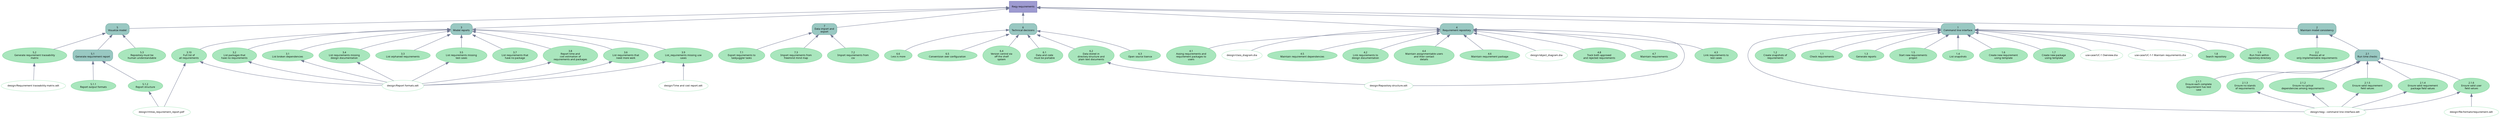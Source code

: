digraph reqy {
root="/home/oliver/Documents/projects/reqy-requirements"
aspect=2
graph [fontname=Verdana, fontsize=8]
node [fontname=Verdana, fontsize=8]
edge [fontname=Verdana, fontsize=8, color="#707792"]

"/home/oliver/Documents/projects/reqy-requirements/requirements/3_model-reports/3.2_list-packages-that-have-no-requirements.req" [label="3.2\nList packages that\nhave no requirements\n", color="#7dd396", style="filled", fillcolor="#a9e6bd"]
"/home/oliver/Documents/projects/reqy-requirements/requirements/5_visualize-model/attributes.pkg" [label="5\nVisualize model", color="#6ca59c", shape="box", style="rounded,filled", fillcolor="#99c8c2"]
"/home/oliver/Documents/projects/reqy-requirements/documents/design/reqy - command line interface.odt" [label="design/reqy - command line interface.odt", color="#a9e6bd"]
"/home/oliver/Documents/projects/reqy-requirements/requirements/1_command-line-interface/1.2_create-snapshots-of-requirements.req" [label="1.2\nCreate snapshots of\nrequirements", color="#7dd396", style="filled", fillcolor="#a9e6bd"]
"/home/oliver/Documents/projects/reqy-requirements/requirements/4_requirement-repository/4.1_assing-requirements-and-requirement-packages-to-users.req" [label="4.1\nAssing requirements and\nrequirement packages to\nusers", color="#7dd396", style="filled", fillcolor="#a9e6bd"]
"/home/oliver/Documents/projects/reqy-requirements/documents/design/class_diagram.dia" [label="design/class_diagram.dia", color="#a9e6bd"]
"/home/oliver/Documents/projects/reqy-requirements/requirements/4_requirement-repository/4.5_maintain-requirement-dependencies.req" [label="4.5\nMaintain requirement dependencies\n", color="#7dd396", style="filled", fillcolor="#a9e6bd"]
"/home/oliver/Documents/projects/reqy-requirements/documents/design/reqy - command line interface.odt" [label="design/reqy - command line interface.odt", color="#a9e6bd"]
"/home/oliver/Documents/projects/reqy-requirements/requirements/4_requirement-repository/4.2_link-requirements-to-design-documentation.req" [label="4.2\nLink requirements to\ndesign documentation", color="#7dd396", style="filled", fillcolor="#a9e6bd"]
"/home/oliver/Documents/projects/reqy-requirements/requirements/1_command-line-interface/1.1_check-requirements.req" [label="1.1\nCheck requirements", color="#7dd396", style="filled", fillcolor="#a9e6bd"]
"/home/oliver/Documents/projects/reqy-requirements/documents/design/Report formats.odt" [label="design/Report formats.odt", color="#a9e6bd"]
"/home/oliver/Documents/projects/reqy-requirements/requirements/1_command-line-interface/1.3_generate-reports.req" [label="1.3\nGenerate reports", color="#7dd396", style="filled", fillcolor="#a9e6bd"]
"/home/oliver/Documents/projects/reqy-requirements/requirements/6_technical-decisions/6.6_less-is-more.req" [label="6.6\nLess is more\n", color="#7dd396", style="filled", fillcolor="#a9e6bd"]
"/home/oliver/Documents/projects/reqy-requirements/requirements/4_requirement-repository/4.4_maintain-assignmentable-users-and-their-contact-details.req" [label="4.4\nMaintain assignmentable users\nand their contact\ndetails", color="#7dd396", style="filled", fillcolor="#a9e6bd"]
"/home/oliver/Documents/projects/reqy-requirements/requirements/4_requirement-repository/4.6_maintain-requirement-package.req" [label="4.6\nMaintain requirement package\n", color="#7dd396", style="filled", fillcolor="#a9e6bd"]
"/home/oliver/Documents/projects/reqy-requirements/requirements/3_model-reports/3.10_full-list-of-all-requirements.req" [label="3.10\nFull list of\nall requirements", color="#7dd396", style="filled", fillcolor="#a9e6bd"]
"/home/oliver/Documents/projects/reqy-requirements/requirements/1_command-line-interface/1.5_start-new-requirements-project.req" [label="1.5\nStart new requirements\nproject", color="#7dd396", style="filled", fillcolor="#a9e6bd"]
"/home/oliver/Documents/projects/reqy-requirements/requirements/1_command-line-interface/1.4_list-snapshots.req" [label="1.4\nList snapshots", color="#7dd396", style="filled", fillcolor="#a9e6bd"]
"/home/oliver/Documents/projects/reqy-requirements/documents/design/file-formats/requirement.odt" [label="design/file-formats/requirement.odt", color="#a9e6bd"]
"/home/oliver/Documents/projects/reqy-requirements/requirements/1_command-line-interface/1.6_create-new-requirement-using-template.req" [label="1.6\nCreate new requirement\nusing template", color="#7dd396", style="filled", fillcolor="#a9e6bd"]
"/home/oliver/Documents/projects/reqy-requirements/documents/design/object_diagram.dia" [label="design/object_diagram.dia", color="#a9e6bd"]
"/home/oliver/Documents/projects/reqy-requirements/documents/design/Report formats.odt" [label="design/Report formats.odt", color="#a9e6bd"]
"/home/oliver/Documents/projects/reqy-requirements/documents/design/Report formats.odt" [label="design/Report formats.odt", color="#a9e6bd"]
"/home/oliver/Documents/projects/reqy-requirements/requirements/1_command-line-interface/1.7_create-new-package-using-template.req" [label="1.7\nCreate new package\nusing template", color="#7dd396", style="filled", fillcolor="#a9e6bd"]
"/home/oliver/Documents/projects/reqy-requirements/documents/design/Report formats.odt" [label="design/Report formats.odt", color="#a9e6bd"]
"/home/oliver/Documents/projects/reqy-requirements/documents/use-case/UC-1 Overview.dia" [label="use-case/UC-1 Overview.dia", color="#a9e6bd"]
"/home/oliver/Documents/projects/reqy-requirements/documents/use-case/UC-1-1 Maintain requirements.dia" [label="use-case/UC-1-1 Maintain requirements.dia", color="#a9e6bd"]
"/home/oliver/Documents/projects/reqy-requirements/requirements/5_visualize-model/5.2_generate-requirement-traceability-matrix.req" [label="5.2\nGenerate requirement traceability\nmatrix", color="#7dd396", style="filled", fillcolor="#a9e6bd"]
"/home/oliver/Documents/projects/reqy-requirements/requirements/3_model-reports/3.1_list-broken-dependencies.req" [label="3.1\nList broken dependencies\n", color="#7dd396", style="filled", fillcolor="#a9e6bd"]
"/home/oliver/Documents/projects/reqy-requirements/requirements/2_maintain-model-consistency/2.2_process-all-or-only-implementable-requirements.req" [label="2.2\nProcess all or\nonly implementable requirements\n", color="#7dd396", style="filled", fillcolor="#a9e6bd"]
"/home/oliver/Documents/projects/reqy-requirements/requirements/5_visualize-model/5.1_generate-requirement-report/attributes.pkg" [label="5.1\nGenerate requirement report\n", color="#6ca59c", shape="box", style="rounded,filled", fillcolor="#99c8c2"]
"/home/oliver/Documents/projects/reqy-requirements/requirements/1_command-line-interface/1.8_search-repository.req" [label="1.8\nSearch repository", color="#7dd396", style="filled", fillcolor="#a9e6bd"]
"/home/oliver/Documents/projects/reqy-requirements/requirements/2_maintain-model-consistency/2.1_run-time-checks/2.1.1_ensure-each-complete-requirement-has-test-case.req" [label="2.1.1\nEnsure each complete\nrequirement has test\ncase", color="#7dd396", style="filled", fillcolor="#a9e6bd"]
"/home/oliver/Documents/projects/reqy-requirements/documents/design/Report formats.odt" [label="design/Report formats.odt", color="#a9e6bd"]
"/home/oliver/Documents/projects/reqy-requirements/requirements/2_maintain-model-consistency/2.1_run-time-checks/2.1.3_ensure-no-islands-of-requirements.req" [label="2.1.3\nEnsure no islands\nof requirements", color="#7dd396", style="filled", fillcolor="#a9e6bd"]
"/home/oliver/Documents/projects/reqy-requirements/requirements/1_command-line-interface/1.9_run-from-within-repository-directory.req" [label="1.9\nRun from within\nrepository directory", color="#7dd396", style="filled", fillcolor="#a9e6bd"]
"/home/oliver/Documents/projects/reqy-requirements/requirements/6_technical-decisions/6.5_conventsion-over-configuration.req" [label="6.5\nConventsion over configuration\n", color="#7dd396", style="filled", fillcolor="#a9e6bd"]
"/home/oliver/Documents/projects/reqy-requirements/requirements/3_model-reports/3.4_list-requirements-missing-design-documentation.req" [label="3.4\nList requirements missing\ndesign documentation", color="#7dd396", style="filled", fillcolor="#a9e6bd"]
"/home/oliver/Documents/projects/reqy-requirements/requirements/3_model-reports/attributes.pkg" [label="3\nModel reports", color="#6ca59c", shape="box", style="rounded,filled", fillcolor="#99c8c2"]
"/home/oliver/Documents/projects/reqy-requirements/documents/design/rmtoo_requirement_report.pdf" [label="design/rmtoo_requirement_report.pdf", color="#a9e6bd"]
"/home/oliver/Documents/projects/reqy-requirements/requirements/3_model-reports/3.3_list-orphaned-requirements.req" [label="3.3\nList orphaned requirements\n", color="#7dd396", style="filled", fillcolor="#a9e6bd"]
"/home/oliver/Documents/projects/reqy-requirements/requirements/6_technical-decisions/6.4_version-control-via-off-the-shelf-system.req" [label="6.4\nVersion control via\noff the shelf\nsystem", color="#7dd396", style="filled", fillcolor="#a9e6bd"]
"/home/oliver/Documents/projects/reqy-requirements/requirements/4_requirement-repository/4.8_track-both-approved-and-rejected-requirements.req" [label="4.8\nTrack both approved\nand rejected requirements\n", color="#7dd396", style="filled", fillcolor="#a9e6bd"]
"/home/oliver/Documents/projects/reqy-requirements/documents/design/Report formats.odt" [label="design/Report formats.odt", color="#a9e6bd"]
"/home/oliver/Documents/projects/reqy-requirements/requirements/6_technical-decisions/6.1_data-and-code-must-be-portable.req" [label="6.1\nData and code\nmust be portable\n", color="#7dd396", style="filled", fillcolor="#a9e6bd"]
"/home/oliver/Documents/projects/reqy-requirements/requirements/2_maintain-model-consistency/2.1_run-time-checks/attributes.pkg" [label="2.1\nRun time checks\n", color="#6ca59c", shape="box", style="rounded,filled", fillcolor="#99c8c2"]
"/home/oliver/Documents/projects/reqy-requirements/requirements/7_data-import-and-export/attributes.pkg" [label="7\nData import and\nexport", color="#6ca59c", shape="box", style="rounded,filled", fillcolor="#99c8c2"]
"/home/oliver/Documents/projects/reqy-requirements/requirements/7_data-import-and-export/7.1_export-requirements-to-taskjuggler-tasks.req" [label="7.1\nExport requirements to\ntaskjuggler tasks", color="#7dd396", style="filled", fillcolor="#a9e6bd"]
"/home/oliver/Documents/projects/reqy-requirements/requirements/2_maintain-model-consistency/2.1_run-time-checks/2.1.2_ensure-no-cyclical-dependencies-among-requirements.req" [label="2.1.2\nEnsure no cyclical\ndependencies among requirements\n", color="#7dd396", style="filled", fillcolor="#a9e6bd"]
"/home/oliver/Documents/projects/reqy-requirements/documents/design/reqy - command line interface.odt" [label="design/reqy - command line interface.odt", color="#a9e6bd"]
"/home/oliver/Documents/projects/reqy-requirements" [label="Reqy requirements", shape="box", color="#716eb1", style="filled", fillcolor="#9e9bd1"]
"/home/oliver/Documents/projects/reqy-requirements/requirements/3_model-reports/3.5_list-requirements-missing-test-cases.req" [label="3.5\nList requirements missing\ntest cases", color="#7dd396", style="filled", fillcolor="#a9e6bd"]
"/home/oliver/Documents/projects/reqy-requirements/requirements/2_maintain-model-consistency/2.1_run-time-checks/2.1.5_ensure-valid-requirement-field-values.req" [label="2.1.5\nEnsure valid requirement\nfield values", color="#7dd396", style="filled", fillcolor="#a9e6bd"]
"/home/oliver/Documents/projects/reqy-requirements/requirements/6_technical-decisions/6.2_data-stored-in-directory-structure-and-plain-text-documents.req" [label="6.2\nData stored in\ndirectory structure and\nplain text documents\n", color="#7dd396", style="filled", fillcolor="#a9e6bd"]
"/home/oliver/Documents/projects/reqy-requirements/documents/design/rmtoo_requirement_report.pdf" [label="design/rmtoo_requirement_report.pdf", color="#a9e6bd"]
"/home/oliver/Documents/projects/reqy-requirements/requirements/5_visualize-model/5.1_generate-requirement-report/5.1.1_report-output-formats.req" [label="5.1.1\nReport output formats\n", color="#7dd396", style="filled", fillcolor="#a9e6bd"]
"/home/oliver/Documents/projects/reqy-requirements/requirements/7_data-import-and-export/7.3_import-requirements-from-freemind-mind-map.req" [label="7.3\nImport requirements from\nfreemind mind map\n", color="#7dd396", style="filled", fillcolor="#a9e6bd"]
"/home/oliver/Documents/projects/reqy-requirements/requirements/3_model-reports/3.7_list-requirements-that-have-no-package.req" [label="3.7\nList requirements that\nhave no package\n", color="#7dd396", style="filled", fillcolor="#a9e6bd"]
"/home/oliver/Documents/projects/reqy-requirements/requirements/4_requirement-repository/4.7_maintain-requirements.req" [label="4.7\nMaintain requirements", color="#7dd396", style="filled", fillcolor="#a9e6bd"]
"/home/oliver/Documents/projects/reqy-requirements/requirements/6_technical-decisions/attributes.pkg" [label="6\nTechnical decisions", color="#6ca59c", shape="box", style="rounded,filled", fillcolor="#99c8c2"]
"/home/oliver/Documents/projects/reqy-requirements/requirements/3_model-reports/3.8_report-time-and-cost-estimation-of-requirements-and-packages.req" [label="3.8\nReport time and\ncost estimation of\nrequirements and packages\n", color="#7dd396", style="filled", fillcolor="#a9e6bd"]
"/home/oliver/Documents/projects/reqy-requirements/requirements/3_model-reports/3.6_list-requirements-that-need-more-work.req" [label="3.6\nList requirements that\nneed more work\n", color="#7dd396", style="filled", fillcolor="#a9e6bd"]
"/home/oliver/Documents/projects/reqy-requirements/documents/design/Repository structure.odt" [label="design/Repository structure.odt", color="#a9e6bd"]
"/home/oliver/Documents/projects/reqy-requirements/requirements/5_visualize-model/5.3_repository-must-be-human-understandable.req" [label="5.3\nRepository must be\nhuman understandable", color="#7dd396", style="filled", fillcolor="#a9e6bd"]
"/home/oliver/Documents/projects/reqy-requirements/requirements/2_maintain-model-consistency/2.1_run-time-checks/2.1.6_ensure-valid-user-field-values.req" [label="2.1.6\nEnsure valid user\nfield values", color="#7dd396", style="filled", fillcolor="#a9e6bd"]
"/home/oliver/Documents/projects/reqy-requirements/requirements/3_model-reports/3.9_list_requirements-missing-use-cases.req" [label="3.9\nList_requirements missing use\ncases", color="#7dd396", style="filled", fillcolor="#a9e6bd"]
"/home/oliver/Documents/projects/reqy-requirements/documents/design/reqy - command line interface.odt" [label="design/reqy - command line interface.odt", color="#a9e6bd"]
"/home/oliver/Documents/projects/reqy-requirements/requirements/4_requirement-repository/4.3_link-requirements-to-test-cases.req" [label="4.3\nLink requirements to\ntest cases", color="#7dd396", style="filled", fillcolor="#a9e6bd"]
"/home/oliver/Documents/projects/reqy-requirements/requirements/4_requirement-repository/attributes.pkg" [label="4\nRequirement repository", color="#6ca59c", shape="box", style="rounded,filled", fillcolor="#99c8c2"]
"/home/oliver/Documents/projects/reqy-requirements/requirements/7_data-import-and-export/7.2_import-requirements-from-csv.req" [label="7.2\nImport requirements from\ncsv", color="#7dd396", style="filled", fillcolor="#a9e6bd"]
"/home/oliver/Documents/projects/reqy-requirements/requirements/2_maintain-model-consistency/2.1_run-time-checks/2.1.4_ensure-valid-requirement-package-field-values.req" [label="2.1.4\nEnsure valid requirement\npackage field values\n", color="#7dd396", style="filled", fillcolor="#a9e6bd"]
"/home/oliver/Documents/projects/reqy-requirements/documents/design/Requirement traceability matrix.odt" [label="design/Requirement traceability matrix.odt", color="#a9e6bd"]
"/home/oliver/Documents/projects/reqy-requirements/documents/design/Report formats.odt" [label="design/Report formats.odt", color="#a9e6bd"]
"/home/oliver/Documents/projects/reqy-requirements/documents/design/Time and cost report.odt" [label="design/Time and cost report.odt", color="#a9e6bd"]
"/home/oliver/Documents/projects/reqy-requirements/requirements/5_visualize-model/5.1_generate-requirement-report/5.1.2_report-structure.req" [label="5.1.2\nReport structure", color="#7dd396", style="filled", fillcolor="#a9e6bd"]
"/home/oliver/Documents/projects/reqy-requirements/documents/design/reqy - command line interface.odt" [label="design/reqy - command line interface.odt", color="#a9e6bd"]
"/home/oliver/Documents/projects/reqy-requirements/requirements/1_command-line-interface/attributes.pkg" [label="1\nCommand line interface\n", color="#6ca59c", shape="box", style="rounded,filled", fillcolor="#99c8c2"]
"/home/oliver/Documents/projects/reqy-requirements/documents/design/reqy - command line interface.odt" [label="design/reqy - command line interface.odt", color="#a9e6bd"]
"/home/oliver/Documents/projects/reqy-requirements/requirements/2_maintain-model-consistency/attributes.pkg" [label="2\nMaintain model consistency\n", color="#6ca59c", shape="box", style="rounded,filled", fillcolor="#99c8c2"]
"/home/oliver/Documents/projects/reqy-requirements/requirements/6_technical-decisions/6.3_open-source-lisence.req" [label="6.3\nOpen source lisence\n", color="#7dd396", style="filled", fillcolor="#a9e6bd"]
"/home/oliver/Documents/projects/reqy-requirements/documents/design/Report formats.odt" [label="design/Report formats.odt", color="#a9e6bd"]
"/home/oliver/Documents/projects/reqy-requirements/documents/design/Repository structure.odt" [label="design/Repository structure.odt", color="#a9e6bd"]

"/home/oliver/Documents/projects/reqy-requirements"->"/home/oliver/Documents/projects/reqy-requirements/requirements/1_command-line-interface/attributes.pkg" [dir="back"]
"/home/oliver/Documents/projects/reqy-requirements/requirements/1_command-line-interface/attributes.pkg"->"/home/oliver/Documents/projects/reqy-requirements/documents/design/reqy - command line interface.odt" [dir="back"]
"/home/oliver/Documents/projects/reqy-requirements/requirements/1_command-line-interface/attributes.pkg"->"/home/oliver/Documents/projects/reqy-requirements/documents/use-case/UC-1 Overview.dia" [dir="back"]
"/home/oliver/Documents/projects/reqy-requirements/requirements/1_command-line-interface/attributes.pkg"->"/home/oliver/Documents/projects/reqy-requirements/documents/use-case/UC-1-1 Maintain requirements.dia" [dir="back"]
"/home/oliver/Documents/projects/reqy-requirements/requirements/1_command-line-interface/attributes.pkg"->"/home/oliver/Documents/projects/reqy-requirements/requirements/1_command-line-interface/1.1_check-requirements.req" [dir="back"]
"/home/oliver/Documents/projects/reqy-requirements/requirements/1_command-line-interface/attributes.pkg"->"/home/oliver/Documents/projects/reqy-requirements/requirements/1_command-line-interface/1.2_create-snapshots-of-requirements.req" [dir="back"]
"/home/oliver/Documents/projects/reqy-requirements/requirements/1_command-line-interface/attributes.pkg"->"/home/oliver/Documents/projects/reqy-requirements/requirements/1_command-line-interface/1.3_generate-reports.req" [dir="back"]
"/home/oliver/Documents/projects/reqy-requirements/requirements/1_command-line-interface/attributes.pkg"->"/home/oliver/Documents/projects/reqy-requirements/requirements/1_command-line-interface/1.4_list-snapshots.req" [dir="back"]
"/home/oliver/Documents/projects/reqy-requirements/requirements/1_command-line-interface/attributes.pkg"->"/home/oliver/Documents/projects/reqy-requirements/requirements/1_command-line-interface/1.5_start-new-requirements-project.req" [dir="back"]
"/home/oliver/Documents/projects/reqy-requirements/requirements/1_command-line-interface/attributes.pkg"->"/home/oliver/Documents/projects/reqy-requirements/requirements/1_command-line-interface/1.6_create-new-requirement-using-template.req" [dir="back"]
"/home/oliver/Documents/projects/reqy-requirements/requirements/1_command-line-interface/attributes.pkg"->"/home/oliver/Documents/projects/reqy-requirements/requirements/1_command-line-interface/1.7_create-new-package-using-template.req" [dir="back"]
"/home/oliver/Documents/projects/reqy-requirements/requirements/1_command-line-interface/attributes.pkg"->"/home/oliver/Documents/projects/reqy-requirements/requirements/1_command-line-interface/1.8_search-repository.req" [dir="back"]
"/home/oliver/Documents/projects/reqy-requirements/requirements/1_command-line-interface/attributes.pkg"->"/home/oliver/Documents/projects/reqy-requirements/requirements/1_command-line-interface/1.9_run-from-within-repository-directory.req" [dir="back"]
"/home/oliver/Documents/projects/reqy-requirements"->"/home/oliver/Documents/projects/reqy-requirements/requirements/2_maintain-model-consistency/attributes.pkg" [dir="back"]
"/home/oliver/Documents/projects/reqy-requirements/requirements/2_maintain-model-consistency/attributes.pkg"->"/home/oliver/Documents/projects/reqy-requirements/requirements/2_maintain-model-consistency/2.1_run-time-checks/attributes.pkg" [dir="back"]
"/home/oliver/Documents/projects/reqy-requirements/requirements/2_maintain-model-consistency/2.1_run-time-checks/attributes.pkg"->"/home/oliver/Documents/projects/reqy-requirements/requirements/2_maintain-model-consistency/2.1_run-time-checks/2.1.1_ensure-each-complete-requirement-has-test-case.req" [dir="back"]
"/home/oliver/Documents/projects/reqy-requirements/requirements/2_maintain-model-consistency/2.1_run-time-checks/attributes.pkg"->"/home/oliver/Documents/projects/reqy-requirements/requirements/2_maintain-model-consistency/2.1_run-time-checks/2.1.2_ensure-no-cyclical-dependencies-among-requirements.req" [dir="back"]
"/home/oliver/Documents/projects/reqy-requirements/requirements/2_maintain-model-consistency/2.1_run-time-checks/2.1.2_ensure-no-cyclical-dependencies-among-requirements.req"->"/home/oliver/Documents/projects/reqy-requirements/documents/design/reqy - command line interface.odt" [dir="back"]
"/home/oliver/Documents/projects/reqy-requirements/requirements/2_maintain-model-consistency/2.1_run-time-checks/attributes.pkg"->"/home/oliver/Documents/projects/reqy-requirements/requirements/2_maintain-model-consistency/2.1_run-time-checks/2.1.3_ensure-no-islands-of-requirements.req" [dir="back"]
"/home/oliver/Documents/projects/reqy-requirements/requirements/2_maintain-model-consistency/2.1_run-time-checks/2.1.3_ensure-no-islands-of-requirements.req"->"/home/oliver/Documents/projects/reqy-requirements/documents/design/reqy - command line interface.odt" [dir="back"]
"/home/oliver/Documents/projects/reqy-requirements/requirements/2_maintain-model-consistency/2.1_run-time-checks/attributes.pkg"->"/home/oliver/Documents/projects/reqy-requirements/requirements/2_maintain-model-consistency/2.1_run-time-checks/2.1.4_ensure-valid-requirement-package-field-values.req" [dir="back"]
"/home/oliver/Documents/projects/reqy-requirements/requirements/2_maintain-model-consistency/2.1_run-time-checks/2.1.4_ensure-valid-requirement-package-field-values.req"->"/home/oliver/Documents/projects/reqy-requirements/documents/design/reqy - command line interface.odt" [dir="back"]
"/home/oliver/Documents/projects/reqy-requirements/requirements/2_maintain-model-consistency/2.1_run-time-checks/attributes.pkg"->"/home/oliver/Documents/projects/reqy-requirements/requirements/2_maintain-model-consistency/2.1_run-time-checks/2.1.5_ensure-valid-requirement-field-values.req" [dir="back"]
"/home/oliver/Documents/projects/reqy-requirements/requirements/2_maintain-model-consistency/2.1_run-time-checks/2.1.5_ensure-valid-requirement-field-values.req"->"/home/oliver/Documents/projects/reqy-requirements/documents/design/reqy - command line interface.odt" [dir="back"]
"/home/oliver/Documents/projects/reqy-requirements/requirements/2_maintain-model-consistency/2.1_run-time-checks/attributes.pkg"->"/home/oliver/Documents/projects/reqy-requirements/requirements/2_maintain-model-consistency/2.1_run-time-checks/2.1.6_ensure-valid-user-field-values.req" [dir="back"]
"/home/oliver/Documents/projects/reqy-requirements/requirements/2_maintain-model-consistency/2.1_run-time-checks/2.1.6_ensure-valid-user-field-values.req"->"/home/oliver/Documents/projects/reqy-requirements/documents/design/reqy - command line interface.odt" [dir="back"]
"/home/oliver/Documents/projects/reqy-requirements/requirements/2_maintain-model-consistency/2.1_run-time-checks/2.1.6_ensure-valid-user-field-values.req"->"/home/oliver/Documents/projects/reqy-requirements/documents/design/file-formats/requirement.odt" [dir="back"]
"/home/oliver/Documents/projects/reqy-requirements/requirements/2_maintain-model-consistency/attributes.pkg"->"/home/oliver/Documents/projects/reqy-requirements/requirements/2_maintain-model-consistency/2.2_process-all-or-only-implementable-requirements.req" [dir="back"]
"/home/oliver/Documents/projects/reqy-requirements"->"/home/oliver/Documents/projects/reqy-requirements/requirements/3_model-reports/attributes.pkg" [dir="back"]
"/home/oliver/Documents/projects/reqy-requirements/requirements/3_model-reports/attributes.pkg"->"/home/oliver/Documents/projects/reqy-requirements/requirements/3_model-reports/3.10_full-list-of-all-requirements.req" [dir="back"]
"/home/oliver/Documents/projects/reqy-requirements/requirements/3_model-reports/3.10_full-list-of-all-requirements.req"->"/home/oliver/Documents/projects/reqy-requirements/documents/design/Report formats.odt" [dir="back"]
"/home/oliver/Documents/projects/reqy-requirements/requirements/3_model-reports/3.10_full-list-of-all-requirements.req"->"/home/oliver/Documents/projects/reqy-requirements/documents/design/rmtoo_requirement_report.pdf" [dir="back"]
"/home/oliver/Documents/projects/reqy-requirements/requirements/3_model-reports/attributes.pkg"->"/home/oliver/Documents/projects/reqy-requirements/requirements/3_model-reports/3.1_list-broken-dependencies.req" [dir="back"]
"/home/oliver/Documents/projects/reqy-requirements/requirements/3_model-reports/3.1_list-broken-dependencies.req"->"/home/oliver/Documents/projects/reqy-requirements/documents/design/Report formats.odt" [dir="back"]
"/home/oliver/Documents/projects/reqy-requirements/requirements/3_model-reports/attributes.pkg"->"/home/oliver/Documents/projects/reqy-requirements/requirements/3_model-reports/3.2_list-packages-that-have-no-requirements.req" [dir="back"]
"/home/oliver/Documents/projects/reqy-requirements/requirements/3_model-reports/3.2_list-packages-that-have-no-requirements.req"->"/home/oliver/Documents/projects/reqy-requirements/documents/design/Report formats.odt" [dir="back"]
"/home/oliver/Documents/projects/reqy-requirements/requirements/3_model-reports/attributes.pkg"->"/home/oliver/Documents/projects/reqy-requirements/requirements/3_model-reports/3.3_list-orphaned-requirements.req" [dir="back"]
"/home/oliver/Documents/projects/reqy-requirements/requirements/3_model-reports/attributes.pkg"->"/home/oliver/Documents/projects/reqy-requirements/requirements/3_model-reports/3.4_list-requirements-missing-design-documentation.req" [dir="back"]
"/home/oliver/Documents/projects/reqy-requirements/requirements/3_model-reports/3.4_list-requirements-missing-design-documentation.req"->"/home/oliver/Documents/projects/reqy-requirements/documents/design/Report formats.odt" [dir="back"]
"/home/oliver/Documents/projects/reqy-requirements/requirements/3_model-reports/attributes.pkg"->"/home/oliver/Documents/projects/reqy-requirements/requirements/3_model-reports/3.5_list-requirements-missing-test-cases.req" [dir="back"]
"/home/oliver/Documents/projects/reqy-requirements/requirements/3_model-reports/3.5_list-requirements-missing-test-cases.req"->"/home/oliver/Documents/projects/reqy-requirements/documents/design/Report formats.odt" [dir="back"]
"/home/oliver/Documents/projects/reqy-requirements/requirements/3_model-reports/attributes.pkg"->"/home/oliver/Documents/projects/reqy-requirements/requirements/3_model-reports/3.6_list-requirements-that-need-more-work.req" [dir="back"]
"/home/oliver/Documents/projects/reqy-requirements/requirements/3_model-reports/3.6_list-requirements-that-need-more-work.req"->"/home/oliver/Documents/projects/reqy-requirements/documents/design/Report formats.odt" [dir="back"]
"/home/oliver/Documents/projects/reqy-requirements/requirements/3_model-reports/attributes.pkg"->"/home/oliver/Documents/projects/reqy-requirements/requirements/3_model-reports/3.7_list-requirements-that-have-no-package.req" [dir="back"]
"/home/oliver/Documents/projects/reqy-requirements/requirements/3_model-reports/attributes.pkg"->"/home/oliver/Documents/projects/reqy-requirements/requirements/3_model-reports/3.8_report-time-and-cost-estimation-of-requirements-and-packages.req" [dir="back"]
"/home/oliver/Documents/projects/reqy-requirements/requirements/3_model-reports/3.8_report-time-and-cost-estimation-of-requirements-and-packages.req"->"/home/oliver/Documents/projects/reqy-requirements/documents/design/Report formats.odt" [dir="back"]
"/home/oliver/Documents/projects/reqy-requirements/requirements/3_model-reports/attributes.pkg"->"/home/oliver/Documents/projects/reqy-requirements/requirements/3_model-reports/3.9_list_requirements-missing-use-cases.req" [dir="back"]
"/home/oliver/Documents/projects/reqy-requirements/requirements/3_model-reports/3.9_list_requirements-missing-use-cases.req"->"/home/oliver/Documents/projects/reqy-requirements/documents/design/Report formats.odt" [dir="back"]
"/home/oliver/Documents/projects/reqy-requirements/requirements/3_model-reports/3.9_list_requirements-missing-use-cases.req"->"/home/oliver/Documents/projects/reqy-requirements/documents/design/Time and cost report.odt" [dir="back"]
"/home/oliver/Documents/projects/reqy-requirements"->"/home/oliver/Documents/projects/reqy-requirements/requirements/4_requirement-repository/attributes.pkg" [dir="back"]
"/home/oliver/Documents/projects/reqy-requirements/requirements/4_requirement-repository/attributes.pkg"->"/home/oliver/Documents/projects/reqy-requirements/documents/design/Repository structure.odt" [dir="back"]
"/home/oliver/Documents/projects/reqy-requirements/requirements/4_requirement-repository/attributes.pkg"->"/home/oliver/Documents/projects/reqy-requirements/documents/design/class_diagram.dia" [dir="back"]
"/home/oliver/Documents/projects/reqy-requirements/requirements/4_requirement-repository/attributes.pkg"->"/home/oliver/Documents/projects/reqy-requirements/documents/design/object_diagram.dia" [dir="back"]
"/home/oliver/Documents/projects/reqy-requirements/requirements/4_requirement-repository/attributes.pkg"->"/home/oliver/Documents/projects/reqy-requirements/requirements/4_requirement-repository/4.1_assing-requirements-and-requirement-packages-to-users.req" [dir="back"]
"/home/oliver/Documents/projects/reqy-requirements/requirements/4_requirement-repository/attributes.pkg"->"/home/oliver/Documents/projects/reqy-requirements/requirements/4_requirement-repository/4.2_link-requirements-to-design-documentation.req" [dir="back"]
"/home/oliver/Documents/projects/reqy-requirements/requirements/4_requirement-repository/attributes.pkg"->"/home/oliver/Documents/projects/reqy-requirements/requirements/4_requirement-repository/4.3_link-requirements-to-test-cases.req" [dir="back"]
"/home/oliver/Documents/projects/reqy-requirements/requirements/4_requirement-repository/attributes.pkg"->"/home/oliver/Documents/projects/reqy-requirements/requirements/4_requirement-repository/4.4_maintain-assignmentable-users-and-their-contact-details.req" [dir="back"]
"/home/oliver/Documents/projects/reqy-requirements/requirements/4_requirement-repository/attributes.pkg"->"/home/oliver/Documents/projects/reqy-requirements/requirements/4_requirement-repository/4.5_maintain-requirement-dependencies.req" [dir="back"]
"/home/oliver/Documents/projects/reqy-requirements/requirements/4_requirement-repository/attributes.pkg"->"/home/oliver/Documents/projects/reqy-requirements/requirements/4_requirement-repository/4.6_maintain-requirement-package.req" [dir="back"]
"/home/oliver/Documents/projects/reqy-requirements/requirements/4_requirement-repository/attributes.pkg"->"/home/oliver/Documents/projects/reqy-requirements/requirements/4_requirement-repository/4.7_maintain-requirements.req" [dir="back"]
"/home/oliver/Documents/projects/reqy-requirements/requirements/4_requirement-repository/attributes.pkg"->"/home/oliver/Documents/projects/reqy-requirements/requirements/4_requirement-repository/4.8_track-both-approved-and-rejected-requirements.req" [dir="back"]
"/home/oliver/Documents/projects/reqy-requirements"->"/home/oliver/Documents/projects/reqy-requirements/requirements/5_visualize-model/attributes.pkg" [dir="back"]
"/home/oliver/Documents/projects/reqy-requirements/requirements/5_visualize-model/attributes.pkg"->"/home/oliver/Documents/projects/reqy-requirements/requirements/5_visualize-model/5.1_generate-requirement-report/attributes.pkg" [dir="back"]
"/home/oliver/Documents/projects/reqy-requirements/requirements/5_visualize-model/5.1_generate-requirement-report/attributes.pkg"->"/home/oliver/Documents/projects/reqy-requirements/requirements/5_visualize-model/5.1_generate-requirement-report/5.1.1_report-output-formats.req" [dir="back"]
"/home/oliver/Documents/projects/reqy-requirements/requirements/5_visualize-model/5.1_generate-requirement-report/attributes.pkg"->"/home/oliver/Documents/projects/reqy-requirements/requirements/5_visualize-model/5.1_generate-requirement-report/5.1.2_report-structure.req" [dir="back"]
"/home/oliver/Documents/projects/reqy-requirements/requirements/5_visualize-model/5.1_generate-requirement-report/5.1.2_report-structure.req"->"/home/oliver/Documents/projects/reqy-requirements/documents/design/rmtoo_requirement_report.pdf" [dir="back"]
"/home/oliver/Documents/projects/reqy-requirements/requirements/5_visualize-model/attributes.pkg"->"/home/oliver/Documents/projects/reqy-requirements/requirements/5_visualize-model/5.2_generate-requirement-traceability-matrix.req" [dir="back"]
"/home/oliver/Documents/projects/reqy-requirements/requirements/5_visualize-model/5.2_generate-requirement-traceability-matrix.req"->"/home/oliver/Documents/projects/reqy-requirements/documents/design/Requirement traceability matrix.odt" [dir="back"]
"/home/oliver/Documents/projects/reqy-requirements/requirements/5_visualize-model/attributes.pkg"->"/home/oliver/Documents/projects/reqy-requirements/requirements/5_visualize-model/5.3_repository-must-be-human-understandable.req" [dir="back"]
"/home/oliver/Documents/projects/reqy-requirements"->"/home/oliver/Documents/projects/reqy-requirements/requirements/6_technical-decisions/attributes.pkg" [dir="back"]
"/home/oliver/Documents/projects/reqy-requirements/requirements/6_technical-decisions/attributes.pkg"->"/home/oliver/Documents/projects/reqy-requirements/requirements/6_technical-decisions/6.1_data-and-code-must-be-portable.req" [dir="back"]
"/home/oliver/Documents/projects/reqy-requirements/requirements/6_technical-decisions/attributes.pkg"->"/home/oliver/Documents/projects/reqy-requirements/requirements/6_technical-decisions/6.2_data-stored-in-directory-structure-and-plain-text-documents.req" [dir="back"]
"/home/oliver/Documents/projects/reqy-requirements/requirements/6_technical-decisions/6.2_data-stored-in-directory-structure-and-plain-text-documents.req"->"/home/oliver/Documents/projects/reqy-requirements/documents/design/Repository structure.odt" [dir="back"]
"/home/oliver/Documents/projects/reqy-requirements/requirements/6_technical-decisions/attributes.pkg"->"/home/oliver/Documents/projects/reqy-requirements/requirements/6_technical-decisions/6.3_open-source-lisence.req" [dir="back"]
"/home/oliver/Documents/projects/reqy-requirements/requirements/6_technical-decisions/attributes.pkg"->"/home/oliver/Documents/projects/reqy-requirements/requirements/6_technical-decisions/6.4_version-control-via-off-the-shelf-system.req" [dir="back"]
"/home/oliver/Documents/projects/reqy-requirements/requirements/6_technical-decisions/attributes.pkg"->"/home/oliver/Documents/projects/reqy-requirements/requirements/6_technical-decisions/6.5_conventsion-over-configuration.req" [dir="back"]
"/home/oliver/Documents/projects/reqy-requirements/requirements/6_technical-decisions/attributes.pkg"->"/home/oliver/Documents/projects/reqy-requirements/requirements/6_technical-decisions/6.6_less-is-more.req" [dir="back"]
"/home/oliver/Documents/projects/reqy-requirements"->"/home/oliver/Documents/projects/reqy-requirements/requirements/7_data-import-and-export/attributes.pkg" [dir="back"]
"/home/oliver/Documents/projects/reqy-requirements/requirements/7_data-import-and-export/attributes.pkg"->"/home/oliver/Documents/projects/reqy-requirements/requirements/7_data-import-and-export/7.1_export-requirements-to-taskjuggler-tasks.req" [dir="back"]
"/home/oliver/Documents/projects/reqy-requirements/requirements/7_data-import-and-export/attributes.pkg"->"/home/oliver/Documents/projects/reqy-requirements/requirements/7_data-import-and-export/7.2_import-requirements-from-csv.req" [dir="back"]
"/home/oliver/Documents/projects/reqy-requirements/requirements/7_data-import-and-export/attributes.pkg"->"/home/oliver/Documents/projects/reqy-requirements/requirements/7_data-import-and-export/7.3_import-requirements-from-freemind-mind-map.req" [dir="back"]
}